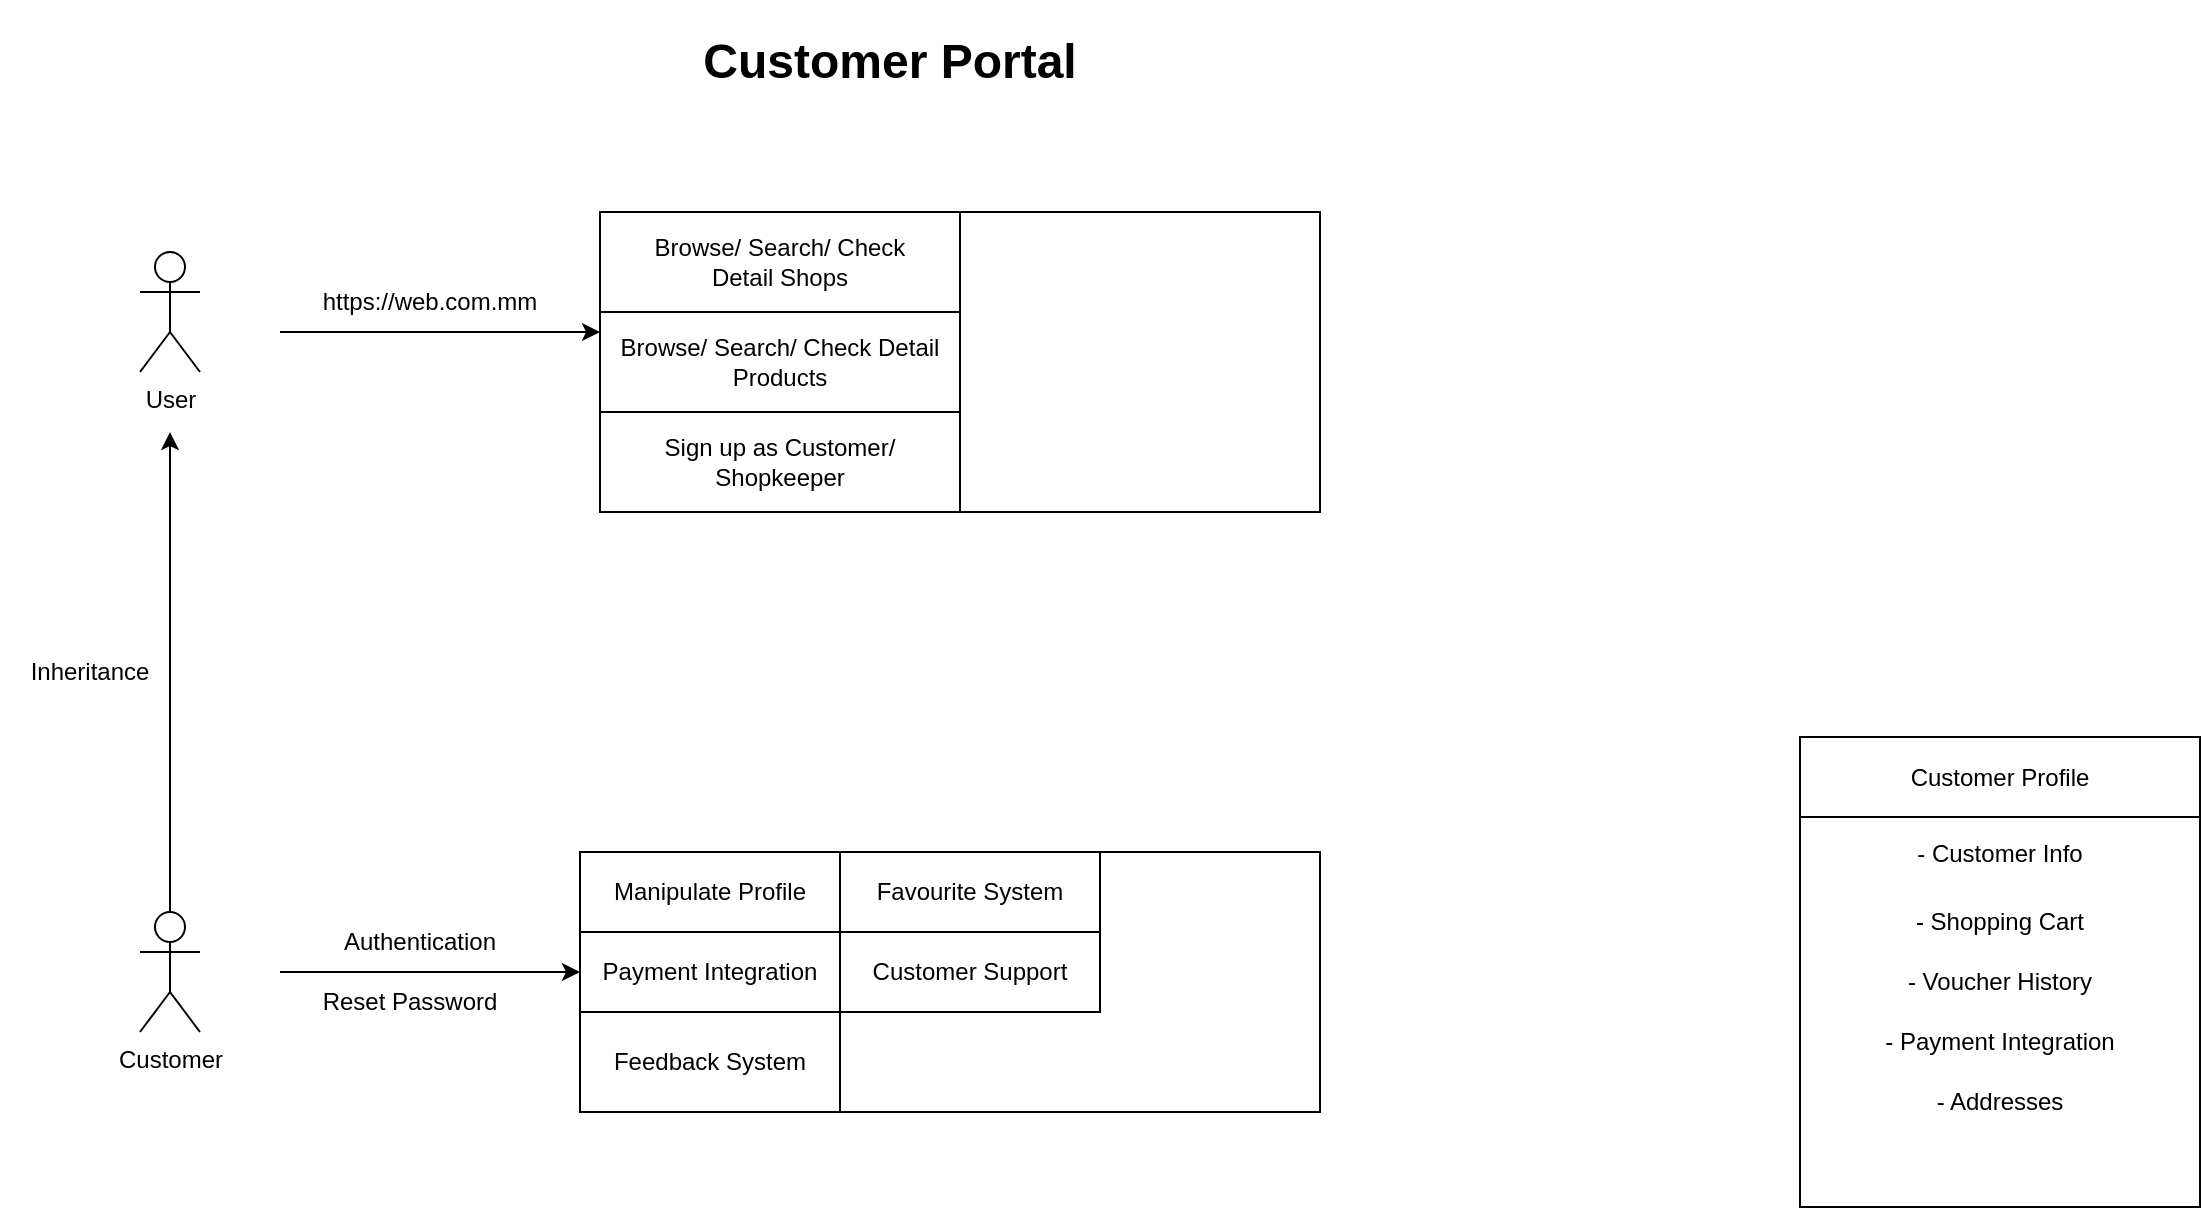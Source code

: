 <mxfile version="22.1.16" type="device">
  <diagram name="Page-1" id="97jweYEpstYru0i79Oqa">
    <mxGraphModel dx="880" dy="1641" grid="1" gridSize="10" guides="1" tooltips="1" connect="1" arrows="1" fold="1" page="1" pageScale="1" pageWidth="827" pageHeight="1169" math="0" shadow="0">
      <root>
        <mxCell id="0" />
        <mxCell id="1" parent="0" />
        <mxCell id="-KIQMkaM0wPwX6-7xq_w-19" value="" style="rounded=0;whiteSpace=wrap;html=1;" parent="1" vertex="1">
          <mxGeometry x="360" y="100" width="360" height="150" as="geometry" />
        </mxCell>
        <mxCell id="-KIQMkaM0wPwX6-7xq_w-2" value="&lt;h1&gt;Customer Portal&lt;/h1&gt;" style="text;html=1;strokeColor=none;fillColor=none;align=center;verticalAlign=middle;whiteSpace=wrap;rounded=0;" parent="1" vertex="1">
          <mxGeometry x="330" y="10" width="350" height="30" as="geometry" />
        </mxCell>
        <object label="User" Customer="" id="-KIQMkaM0wPwX6-7xq_w-3">
          <mxCell style="shape=umlActor;verticalLabelPosition=bottom;verticalAlign=top;html=1;outlineConnect=0;" parent="1" vertex="1">
            <mxGeometry x="130" y="120" width="30" height="60" as="geometry" />
          </mxCell>
        </object>
        <mxCell id="-KIQMkaM0wPwX6-7xq_w-15" value="Customer" style="shape=umlActor;verticalLabelPosition=bottom;verticalAlign=top;html=1;outlineConnect=0;" parent="1" vertex="1">
          <mxGeometry x="130" y="450" width="30" height="60" as="geometry" />
        </mxCell>
        <mxCell id="-KIQMkaM0wPwX6-7xq_w-17" value="" style="endArrow=classic;html=1;rounded=0;" parent="1" edge="1">
          <mxGeometry width="50" height="50" relative="1" as="geometry">
            <mxPoint x="200" y="160" as="sourcePoint" />
            <mxPoint x="360" y="160" as="targetPoint" />
          </mxGeometry>
        </mxCell>
        <mxCell id="-KIQMkaM0wPwX6-7xq_w-22" value="" style="endArrow=classic;html=1;rounded=0;exitX=0.5;exitY=0;exitDx=0;exitDy=0;exitPerimeter=0;" parent="1" source="-KIQMkaM0wPwX6-7xq_w-15" edge="1">
          <mxGeometry width="50" height="50" relative="1" as="geometry">
            <mxPoint x="450" y="260" as="sourcePoint" />
            <mxPoint x="145" y="210" as="targetPoint" />
          </mxGeometry>
        </mxCell>
        <mxCell id="-KIQMkaM0wPwX6-7xq_w-26" value="" style="rounded=0;whiteSpace=wrap;html=1;" parent="1" vertex="1">
          <mxGeometry x="360" y="100" width="180" height="50" as="geometry" />
        </mxCell>
        <mxCell id="-KIQMkaM0wPwX6-7xq_w-27" value="Browse/ Search/ Check Detail Products" style="rounded=0;whiteSpace=wrap;html=1;" parent="1" vertex="1">
          <mxGeometry x="360" y="150" width="180" height="50" as="geometry" />
        </mxCell>
        <mxCell id="-KIQMkaM0wPwX6-7xq_w-28" value="Browse/ Search/ Check Detail Shops" style="text;html=1;strokeColor=none;fillColor=none;align=center;verticalAlign=middle;whiteSpace=wrap;rounded=0;" parent="1" vertex="1">
          <mxGeometry x="380" y="110" width="140" height="30" as="geometry" />
        </mxCell>
        <mxCell id="-KIQMkaM0wPwX6-7xq_w-30" value="https://web.com.mm" style="text;html=1;strokeColor=none;fillColor=none;align=center;verticalAlign=middle;whiteSpace=wrap;rounded=0;" parent="1" vertex="1">
          <mxGeometry x="200" y="130" width="150" height="30" as="geometry" />
        </mxCell>
        <mxCell id="-KIQMkaM0wPwX6-7xq_w-31" value="Sign up as Customer/ Shopkeeper" style="rounded=0;whiteSpace=wrap;html=1;" parent="1" vertex="1">
          <mxGeometry x="360" y="200" width="180" height="50" as="geometry" />
        </mxCell>
        <mxCell id="-KIQMkaM0wPwX6-7xq_w-32" value="Inheritance" style="text;html=1;strokeColor=none;fillColor=none;align=center;verticalAlign=middle;whiteSpace=wrap;rounded=0;" parent="1" vertex="1">
          <mxGeometry x="60" y="315" width="90" height="30" as="geometry" />
        </mxCell>
        <mxCell id="-KIQMkaM0wPwX6-7xq_w-34" value="" style="rounded=0;whiteSpace=wrap;html=1;" parent="1" vertex="1">
          <mxGeometry x="350" y="420" width="370" height="130" as="geometry" />
        </mxCell>
        <mxCell id="-KIQMkaM0wPwX6-7xq_w-35" value="" style="endArrow=classic;html=1;rounded=0;entryX=0;entryY=0.5;entryDx=0;entryDy=0;" parent="1" target="-KIQMkaM0wPwX6-7xq_w-38" edge="1">
          <mxGeometry width="50" height="50" relative="1" as="geometry">
            <mxPoint x="200" y="480" as="sourcePoint" />
            <mxPoint x="430" y="350" as="targetPoint" />
          </mxGeometry>
        </mxCell>
        <mxCell id="-KIQMkaM0wPwX6-7xq_w-36" value="Authentication" style="text;html=1;strokeColor=none;fillColor=none;align=center;verticalAlign=middle;whiteSpace=wrap;rounded=0;" parent="1" vertex="1">
          <mxGeometry x="200" y="450" width="140" height="30" as="geometry" />
        </mxCell>
        <mxCell id="-KIQMkaM0wPwX6-7xq_w-37" value="Manipulate Profile" style="rounded=0;whiteSpace=wrap;html=1;" parent="1" vertex="1">
          <mxGeometry x="350" y="420" width="130" height="40" as="geometry" />
        </mxCell>
        <mxCell id="-KIQMkaM0wPwX6-7xq_w-38" value="Payment Integration" style="rounded=0;whiteSpace=wrap;html=1;" parent="1" vertex="1">
          <mxGeometry x="350" y="460" width="130" height="40" as="geometry" />
        </mxCell>
        <mxCell id="-KIQMkaM0wPwX6-7xq_w-39" value="" style="rounded=0;whiteSpace=wrap;html=1;" parent="1" vertex="1">
          <mxGeometry x="960" y="362.5" width="200" height="235" as="geometry" />
        </mxCell>
        <mxCell id="-KIQMkaM0wPwX6-7xq_w-40" value="Customer Profile" style="rounded=0;whiteSpace=wrap;html=1;" parent="1" vertex="1">
          <mxGeometry x="960" y="362.5" width="200" height="40" as="geometry" />
        </mxCell>
        <mxCell id="-KIQMkaM0wPwX6-7xq_w-42" value="- Customer Info" style="text;html=1;strokeColor=none;fillColor=none;align=center;verticalAlign=middle;whiteSpace=wrap;rounded=0;" parent="1" vertex="1">
          <mxGeometry x="960" y="402.5" width="200" height="37.5" as="geometry" />
        </mxCell>
        <mxCell id="-KIQMkaM0wPwX6-7xq_w-43" value="- Shopping Cart" style="text;html=1;strokeColor=none;fillColor=none;align=center;verticalAlign=middle;whiteSpace=wrap;rounded=0;" parent="1" vertex="1">
          <mxGeometry x="960" y="440" width="200" height="30" as="geometry" />
        </mxCell>
        <mxCell id="-KIQMkaM0wPwX6-7xq_w-44" value="- Voucher History" style="text;html=1;strokeColor=none;fillColor=none;align=center;verticalAlign=middle;whiteSpace=wrap;rounded=0;" parent="1" vertex="1">
          <mxGeometry x="960" y="470" width="200" height="30" as="geometry" />
        </mxCell>
        <mxCell id="-KIQMkaM0wPwX6-7xq_w-45" value="- Payment Integration" style="text;html=1;strokeColor=none;fillColor=none;align=center;verticalAlign=middle;whiteSpace=wrap;rounded=0;" parent="1" vertex="1">
          <mxGeometry x="960" y="500" width="200" height="30" as="geometry" />
        </mxCell>
        <mxCell id="-KIQMkaM0wPwX6-7xq_w-47" value="- Addresses" style="text;html=1;strokeColor=none;fillColor=none;align=center;verticalAlign=middle;whiteSpace=wrap;rounded=0;" parent="1" vertex="1">
          <mxGeometry x="960" y="530" width="200" height="30" as="geometry" />
        </mxCell>
        <mxCell id="-KIQMkaM0wPwX6-7xq_w-49" value="Feedback System" style="rounded=0;whiteSpace=wrap;html=1;" parent="1" vertex="1">
          <mxGeometry x="350" y="500" width="130" height="50" as="geometry" />
        </mxCell>
        <mxCell id="-KIQMkaM0wPwX6-7xq_w-51" value="Favourite System" style="rounded=0;whiteSpace=wrap;html=1;" parent="1" vertex="1">
          <mxGeometry x="480" y="420" width="130" height="40" as="geometry" />
        </mxCell>
        <mxCell id="-KIQMkaM0wPwX6-7xq_w-52" value="Reset Password" style="text;html=1;strokeColor=none;fillColor=none;align=center;verticalAlign=middle;whiteSpace=wrap;rounded=0;" parent="1" vertex="1">
          <mxGeometry x="210" y="480" width="110" height="30" as="geometry" />
        </mxCell>
        <mxCell id="BdMoScjkq7p8nMTaUn1Z-1" value="Customer Support" style="rounded=0;whiteSpace=wrap;html=1;" vertex="1" parent="1">
          <mxGeometry x="480" y="460" width="130" height="40" as="geometry" />
        </mxCell>
      </root>
    </mxGraphModel>
  </diagram>
</mxfile>

